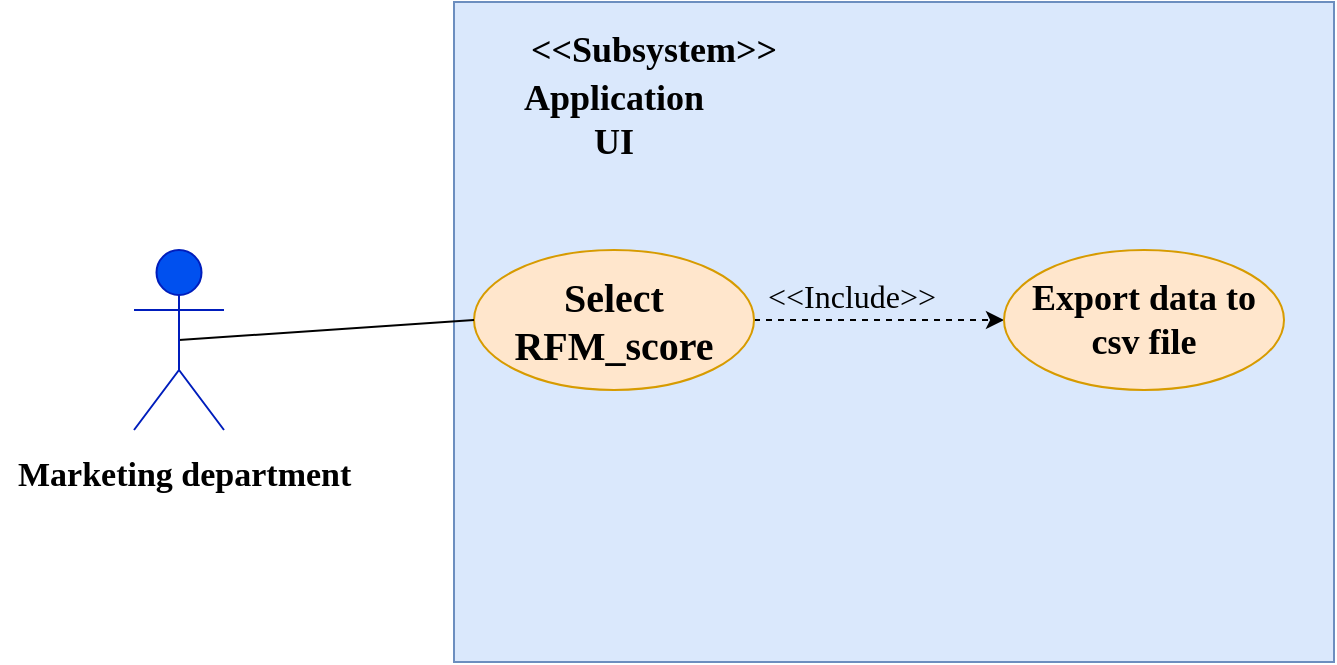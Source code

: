 <mxfile version="10.6.0" type="device"><diagram id="4MYspYDUirHvpSlVxZ25" name="Page-1"><mxGraphModel dx="992" dy="557" grid="1" gridSize="10" guides="1" tooltips="1" connect="1" arrows="1" fold="1" page="1" pageScale="1" pageWidth="850" pageHeight="1100" math="0" shadow="0"><root><mxCell id="0"/><mxCell id="1" parent="0"/><mxCell id="G9vcElmvAo98rmK5o9LF-11" value="" style="rounded=0;whiteSpace=wrap;html=1;fillColor=#dae8fc;strokeColor=#6c8ebf;" parent="1" vertex="1"><mxGeometry x="310" y="126" width="440" height="330" as="geometry"/></mxCell><mxCell id="G9vcElmvAo98rmK5o9LF-12" style="rounded=0;orthogonalLoop=1;jettySize=auto;html=1;entryX=0;entryY=0.5;entryDx=0;entryDy=0;endArrow=classic;endFill=1;dashed=1;exitX=1;exitY=0.5;exitDx=0;exitDy=0;" parent="1" source="G9vcElmvAo98rmK5o9LF-13" target="G9vcElmvAo98rmK5o9LF-14" edge="1"><mxGeometry relative="1" as="geometry"/></mxCell><mxCell id="G9vcElmvAo98rmK5o9LF-13" value="&lt;font face=&quot;Times New Roman&quot;&gt;&lt;span style=&quot;font-size: 20px&quot;&gt;&lt;b&gt;Select RFM_score&lt;/b&gt;&lt;/span&gt;&lt;/font&gt;" style="ellipse;whiteSpace=wrap;html=1;fillColor=#ffe6cc;strokeColor=#d79b00;" parent="1" vertex="1"><mxGeometry x="320" y="250" width="140" height="70" as="geometry"/></mxCell><mxCell id="G9vcElmvAo98rmK5o9LF-14" value="&lt;font face=&quot;Times New Roman&quot; size=&quot;1&quot;&gt;&lt;b style=&quot;font-size: 18px&quot;&gt;Export data to csv file&lt;/b&gt;&lt;/font&gt;" style="ellipse;whiteSpace=wrap;html=1;fillColor=#ffe6cc;strokeColor=#d79b00;" parent="1" vertex="1"><mxGeometry x="585" y="250" width="140" height="70" as="geometry"/></mxCell><mxCell id="G9vcElmvAo98rmK5o9LF-15" style="edgeStyle=none;rounded=0;orthogonalLoop=1;jettySize=auto;html=1;exitX=0.5;exitY=0.5;exitDx=0;exitDy=0;exitPerimeter=0;entryX=0;entryY=0.5;entryDx=0;entryDy=0;endArrow=none;endFill=0;" parent="1" source="G9vcElmvAo98rmK5o9LF-16" target="G9vcElmvAo98rmK5o9LF-13" edge="1"><mxGeometry relative="1" as="geometry"/></mxCell><mxCell id="G9vcElmvAo98rmK5o9LF-16" value="&lt;font style=&quot;font-size: 18px&quot; face=&quot;Times New Roman&quot;&gt;&lt;b&gt;Marketing Department&lt;/b&gt;&lt;/font&gt;" style="shape=umlActor;verticalLabelPosition=bottom;labelBackgroundColor=#ffffff;verticalAlign=top;html=1;fillColor=#0050ef;strokeColor=#001DBC;fontColor=#ffffff;" parent="1" vertex="1"><mxGeometry x="150" y="250" width="45" height="90" as="geometry"/></mxCell><mxCell id="G9vcElmvAo98rmK5o9LF-17" value="&lt;font style=&quot;font-size: 16px ; font-weight: normal&quot; face=&quot;Verdana&quot;&gt;&amp;lt;&amp;lt;Include&amp;gt;&amp;gt;&lt;br&gt;&lt;br&gt;&lt;/font&gt;" style="text;html=1;resizable=0;points=[];autosize=1;align=left;verticalAlign=top;spacingTop=-4;rotation=0;fontStyle=1" parent="1" vertex="1"><mxGeometry x="465" y="261" width="130" height="30" as="geometry"/></mxCell><mxCell id="G9vcElmvAo98rmK5o9LF-18" value="&lt;b&gt;&lt;font face=&quot;Times New Roman&quot; style=&quot;font-size: 18px&quot;&gt;&amp;lt;&amp;lt;Subsystem&amp;gt;&amp;gt;&lt;/font&gt;&lt;/b&gt;" style="text;html=1;strokeColor=none;fillColor=none;align=center;verticalAlign=middle;whiteSpace=wrap;rounded=0;" parent="1" vertex="1"><mxGeometry x="390" y="140" width="40" height="20" as="geometry"/></mxCell><mxCell id="G9vcElmvAo98rmK5o9LF-19" value="&lt;b&gt;&lt;font face=&quot;Times New Roman&quot; style=&quot;font-size: 18px&quot;&gt;Application UI&lt;/font&gt;&lt;/b&gt;" style="text;html=1;strokeColor=none;fillColor=none;align=center;verticalAlign=middle;whiteSpace=wrap;rounded=0;" parent="1" vertex="1"><mxGeometry x="370" y="170" width="40" height="30" as="geometry"/></mxCell><mxCell id="G9vcElmvAo98rmK5o9LF-20" value="&lt;b&gt;&lt;font style=&quot;font-size: 17px&quot; face=&quot;Times New Roman&quot;&gt;Marketing department&lt;/font&gt;&lt;/b&gt;" style="text;html=1;resizable=0;points=[];autosize=1;align=left;verticalAlign=top;spacingTop=-4;" parent="1" vertex="1"><mxGeometry x="90" y="350" width="180" height="20" as="geometry"/></mxCell></root></mxGraphModel></diagram></mxfile>